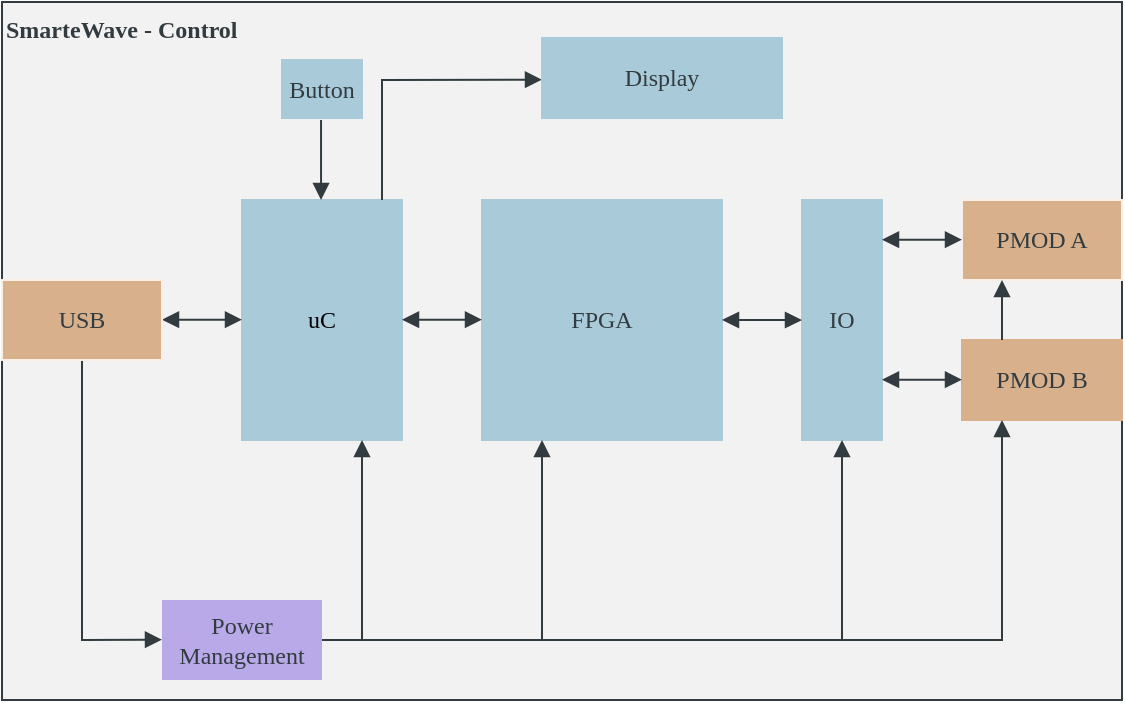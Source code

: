 <mxfile version="22.0.8" type="github" pages="2">
  <diagram name="Page-1" id="OlIUwpDXIGgurFwwByhu">
    <mxGraphModel dx="2060" dy="1096" grid="1" gridSize="10" guides="1" tooltips="1" connect="1" arrows="1" fold="1" page="1" pageScale="1" pageWidth="850" pageHeight="1100" math="0" shadow="0">
      <root>
        <mxCell id="0" />
        <mxCell id="1" parent="0" />
        <mxCell id="feag8_f_9WW_3Zf_LPH9-38" value="SmarteWave - Control" style="rounded=0;whiteSpace=wrap;html=1;fillColor=#F2F2F2;strokeColor=#323C40;fontColor=#323C40;align=left;verticalAlign=top;fontStyle=1;fontFamily=Calibri;" parent="1" vertex="1">
          <mxGeometry x="200" y="10" width="560" height="349" as="geometry" />
        </mxCell>
        <mxCell id="feag8_f_9WW_3Zf_LPH9-1" value="FPGA" style="whiteSpace=wrap;html=1;aspect=fixed;fillColor=#A9CBD9;strokeColor=#a9cbd9;fontColor=#323C40;fontFamily=Calibri;" parent="1" vertex="1">
          <mxGeometry x="440" y="109" width="120" height="120" as="geometry" />
        </mxCell>
        <mxCell id="feag8_f_9WW_3Zf_LPH9-3" value="IO" style="rounded=0;whiteSpace=wrap;html=1;fillColor=#A9CBD9;strokeColor=#a9cbd9;fontColor=#323C40;fontFamily=Calibri;" parent="1" vertex="1">
          <mxGeometry x="600" y="109" width="40" height="120" as="geometry" />
        </mxCell>
        <mxCell id="feag8_f_9WW_3Zf_LPH9-11" value="Button" style="rounded=0;whiteSpace=wrap;html=1;fillColor=#A9CBD9;strokeColor=#a9cbd9;fontColor=#323C40;fontFamily=Calibri;" parent="1" vertex="1">
          <mxGeometry x="340" y="39" width="40" height="29" as="geometry" />
        </mxCell>
        <mxCell id="feag8_f_9WW_3Zf_LPH9-22" value="uC" style="rounded=0;whiteSpace=wrap;html=1;fillColor=#A9CBD9;strokeColor=#a9cbd9;fontFamily=Calibri;" parent="1" vertex="1">
          <mxGeometry x="320" y="109" width="80" height="120" as="geometry" />
        </mxCell>
        <mxCell id="feag8_f_9WW_3Zf_LPH9-25" value="PMOD A" style="rounded=0;whiteSpace=wrap;html=1;fillColor=#D9B08C;strokeColor=#F7EFE8;fontColor=#323C40;fontFamily=Calibri;" parent="1" vertex="1">
          <mxGeometry x="680" y="109" width="80" height="40" as="geometry" />
        </mxCell>
        <mxCell id="feag8_f_9WW_3Zf_LPH9-27" value="PMOD B" style="rounded=0;whiteSpace=wrap;html=1;fillColor=#D9B08C;strokeColor=#D9B08C;fontColor=#323C40;fontFamily=Calibri;" parent="1" vertex="1">
          <mxGeometry x="680" y="179" width="80" height="40" as="geometry" />
        </mxCell>
        <mxCell id="feag8_f_9WW_3Zf_LPH9-28" value="Power&lt;br style=&quot;border-color: var(--border-color);&quot;&gt;Management" style="rounded=0;whiteSpace=wrap;html=1;fontColor=#323C40;fontFamily=Calibri;fillColor=#B9A9E8;strokeColor=none;" parent="1" vertex="1">
          <mxGeometry x="280" y="309" width="80" height="40" as="geometry" />
        </mxCell>
        <mxCell id="feag8_f_9WW_3Zf_LPH9-42" value="" style="endArrow=block;startArrow=block;html=1;rounded=0;strokeColor=#323C40;startFill=1;endFill=1;entryX=0;entryY=0.5;entryDx=0;entryDy=0;exitX=1;exitY=0.5;exitDx=0;exitDy=0;" parent="1" source="feag8_f_9WW_3Zf_LPH9-1" target="feag8_f_9WW_3Zf_LPH9-3" edge="1">
          <mxGeometry width="50" height="50" relative="1" as="geometry">
            <mxPoint x="540" y="269" as="sourcePoint" />
            <mxPoint x="590" y="219" as="targetPoint" />
          </mxGeometry>
        </mxCell>
        <mxCell id="feag8_f_9WW_3Zf_LPH9-43" value="" style="endArrow=block;startArrow=block;html=1;rounded=0;strokeColor=#323C40;startFill=1;endFill=1;entryX=0;entryY=0.5;entryDx=0;entryDy=0;exitX=1;exitY=0.5;exitDx=0;exitDy=0;" parent="1" edge="1">
          <mxGeometry width="50" height="50" relative="1" as="geometry">
            <mxPoint x="640" y="128.83" as="sourcePoint" />
            <mxPoint x="680" y="128.83" as="targetPoint" />
          </mxGeometry>
        </mxCell>
        <mxCell id="feag8_f_9WW_3Zf_LPH9-44" value="" style="endArrow=block;startArrow=block;html=1;rounded=0;strokeColor=#323C40;startFill=1;endFill=1;entryX=0;entryY=0.5;entryDx=0;entryDy=0;exitX=1;exitY=0.5;exitDx=0;exitDy=0;" parent="1" edge="1">
          <mxGeometry width="50" height="50" relative="1" as="geometry">
            <mxPoint x="640" y="198.83" as="sourcePoint" />
            <mxPoint x="680" y="198.83" as="targetPoint" />
          </mxGeometry>
        </mxCell>
        <mxCell id="feag8_f_9WW_3Zf_LPH9-45" value="" style="endArrow=block;startArrow=block;html=1;rounded=0;strokeColor=#323C40;startFill=1;endFill=1;entryX=0;entryY=0.5;entryDx=0;entryDy=0;exitX=1;exitY=0.5;exitDx=0;exitDy=0;" parent="1" edge="1">
          <mxGeometry width="50" height="50" relative="1" as="geometry">
            <mxPoint x="400" y="168.83" as="sourcePoint" />
            <mxPoint x="440" y="168.83" as="targetPoint" />
          </mxGeometry>
        </mxCell>
        <mxCell id="feag8_f_9WW_3Zf_LPH9-46" value="" style="endArrow=block;startArrow=none;html=1;rounded=0;strokeColor=#323C40;startFill=0;endFill=1;entryX=0;entryY=0.5;entryDx=0;entryDy=0;exitX=0.5;exitY=0;exitDx=0;exitDy=0;" parent="1" edge="1">
          <mxGeometry width="50" height="50" relative="1" as="geometry">
            <mxPoint x="390" y="109" as="sourcePoint" />
            <mxPoint x="470" y="48.83" as="targetPoint" />
            <Array as="points">
              <mxPoint x="390" y="49" />
            </Array>
          </mxGeometry>
        </mxCell>
        <mxCell id="feag8_f_9WW_3Zf_LPH9-47" value="" style="endArrow=block;startArrow=block;html=1;rounded=0;strokeColor=#323C40;startFill=1;endFill=1;entryX=0;entryY=0.5;entryDx=0;entryDy=0;exitX=1;exitY=0.5;exitDx=0;exitDy=0;" parent="1" edge="1">
          <mxGeometry width="50" height="50" relative="1" as="geometry">
            <mxPoint x="280" y="168.83" as="sourcePoint" />
            <mxPoint x="320" y="168.83" as="targetPoint" />
          </mxGeometry>
        </mxCell>
        <mxCell id="feag8_f_9WW_3Zf_LPH9-48" value="" style="endArrow=block;startArrow=none;html=1;rounded=0;strokeColor=#323C40;startFill=0;endFill=1;entryX=0;entryY=0.5;entryDx=0;entryDy=0;" parent="1" edge="1">
          <mxGeometry width="50" height="50" relative="1" as="geometry">
            <mxPoint x="240" y="189" as="sourcePoint" />
            <mxPoint x="280" y="328.83" as="targetPoint" />
            <Array as="points">
              <mxPoint x="240" y="329" />
            </Array>
          </mxGeometry>
        </mxCell>
        <mxCell id="feag8_f_9WW_3Zf_LPH9-26" value="USB" style="rounded=0;whiteSpace=wrap;html=1;fillColor=#D9B08C;strokeColor=#F7EFE8;fontColor=#323C40;fontFamily=Calibri;" parent="1" vertex="1">
          <mxGeometry x="200" y="149" width="80" height="40" as="geometry" />
        </mxCell>
        <mxCell id="feag8_f_9WW_3Zf_LPH9-49" value="" style="endArrow=block;startArrow=none;html=1;rounded=0;strokeColor=#323C40;startFill=0;endFill=1;exitX=1;exitY=0.5;exitDx=0;exitDy=0;entryX=0.75;entryY=1;entryDx=0;entryDy=0;" parent="1" source="feag8_f_9WW_3Zf_LPH9-28" target="feag8_f_9WW_3Zf_LPH9-22" edge="1">
          <mxGeometry width="50" height="50" relative="1" as="geometry">
            <mxPoint x="340" y="229" as="sourcePoint" />
            <mxPoint x="530" y="319" as="targetPoint" />
            <Array as="points">
              <mxPoint x="380" y="329" />
            </Array>
          </mxGeometry>
        </mxCell>
        <mxCell id="feag8_f_9WW_3Zf_LPH9-50" value="" style="endArrow=block;startArrow=none;html=1;rounded=0;strokeColor=#323C40;startFill=0;endFill=1;entryX=0.25;entryY=1;entryDx=0;entryDy=0;" parent="1" target="feag8_f_9WW_3Zf_LPH9-1" edge="1">
          <mxGeometry width="50" height="50" relative="1" as="geometry">
            <mxPoint x="380" y="329" as="sourcePoint" />
            <mxPoint x="390" y="239" as="targetPoint" />
            <Array as="points">
              <mxPoint x="470" y="329" />
            </Array>
          </mxGeometry>
        </mxCell>
        <mxCell id="feag8_f_9WW_3Zf_LPH9-51" value="" style="endArrow=block;startArrow=none;html=1;rounded=0;strokeColor=#323C40;startFill=0;endFill=1;exitX=0.25;exitY=0;exitDx=0;exitDy=0;" parent="1" edge="1">
          <mxGeometry width="50" height="50" relative="1" as="geometry">
            <mxPoint x="359.52" y="69" as="sourcePoint" />
            <mxPoint x="359.52" y="109" as="targetPoint" />
            <Array as="points" />
          </mxGeometry>
        </mxCell>
        <mxCell id="feag8_f_9WW_3Zf_LPH9-52" value="" style="endArrow=block;startArrow=none;html=1;rounded=0;strokeColor=#323C40;startFill=0;endFill=1;entryX=0.25;entryY=1;entryDx=0;entryDy=0;" parent="1" target="feag8_f_9WW_3Zf_LPH9-27" edge="1">
          <mxGeometry width="50" height="50" relative="1" as="geometry">
            <mxPoint x="620" y="329" as="sourcePoint" />
            <mxPoint x="770" y="229" as="targetPoint" />
            <Array as="points">
              <mxPoint x="700" y="329" />
            </Array>
          </mxGeometry>
        </mxCell>
        <mxCell id="feag8_f_9WW_3Zf_LPH9-54" value="" style="endArrow=block;startArrow=none;html=1;rounded=0;strokeColor=#323C40;startFill=0;endFill=1;entryX=0.25;entryY=1;entryDx=0;entryDy=0;" parent="1" edge="1">
          <mxGeometry width="50" height="50" relative="1" as="geometry">
            <mxPoint x="470" y="329" as="sourcePoint" />
            <mxPoint x="620" y="229" as="targetPoint" />
            <Array as="points">
              <mxPoint x="620" y="329" />
            </Array>
          </mxGeometry>
        </mxCell>
        <mxCell id="feag8_f_9WW_3Zf_LPH9-55" value="" style="endArrow=block;startArrow=none;html=1;rounded=0;strokeColor=#323C40;startFill=0;endFill=1;entryX=0.25;entryY=1;entryDx=0;entryDy=0;exitX=0.25;exitY=0;exitDx=0;exitDy=0;" parent="1" edge="1">
          <mxGeometry width="50" height="50" relative="1" as="geometry">
            <mxPoint x="700" y="179" as="sourcePoint" />
            <mxPoint x="700" y="149" as="targetPoint" />
            <Array as="points" />
          </mxGeometry>
        </mxCell>
        <mxCell id="feag8_f_9WW_3Zf_LPH9-56" value="Display" style="rounded=0;whiteSpace=wrap;html=1;fillColor=#A9CBD9;strokeColor=#a9cbd9;fontColor=#323C40;fontFamily=Calibri;" parent="1" vertex="1">
          <mxGeometry x="470" y="28" width="120" height="40" as="geometry" />
        </mxCell>
      </root>
    </mxGraphModel>
  </diagram>
  <diagram id="3JsogSMdiDntE6kKhQ1s" name="Page-2">
    <mxGraphModel dx="2567" dy="2013" grid="1" gridSize="10" guides="1" tooltips="1" connect="1" arrows="1" fold="1" page="1" pageScale="1" pageWidth="850" pageHeight="1100" math="0" shadow="0">
      <root>
        <mxCell id="0" />
        <mxCell id="1" parent="0" />
        <mxCell id="hAvEALI3WzZGTtvLvoKw-1" value="SmarteWave - Control&lt;br&gt;Top View" style="rounded=0;whiteSpace=wrap;html=1;fillColor=#F2F2F2;strokeColor=#323C40;fontColor=#323C40;align=left;verticalAlign=top;fontStyle=1;fontFamily=Calibri;" vertex="1" parent="1">
          <mxGeometry x="-160" y="-280" width="640" height="1160" as="geometry" />
        </mxCell>
        <mxCell id="hAvEALI3WzZGTtvLvoKw-2" value="" style="rounded=0;whiteSpace=wrap;html=1;fillColor=#F2F2F2;strokeColor=#323C40;fontColor=#323C40;align=left;verticalAlign=top;fontStyle=1;fontFamily=Calibri;" vertex="1" parent="1">
          <mxGeometry x="-380" y="750" width="110" height="160" as="geometry" />
        </mxCell>
        <mxCell id="MLzymx60KR2wBD0L50qH-2" value="" style="group" vertex="1" connectable="0" parent="1">
          <mxGeometry x="320" y="340" width="320" height="520" as="geometry" />
        </mxCell>
        <mxCell id="37tgJweZJJM_53HiOo2Y-1" value="PMOD A" style="rounded=0;whiteSpace=wrap;html=1;fillColor=#D9B08C;strokeColor=#D9B08C;fontColor=#323C40;fontFamily=Calibri;align=left;verticalAlign=top;fontStyle=1;fontSize=16;" vertex="1" parent="MLzymx60KR2wBD0L50qH-2">
          <mxGeometry width="140" height="520" as="geometry" />
        </mxCell>
        <mxCell id="LA8gHWQYZvQIcskHExHp-1" value="" style="endArrow=none;startArrow=none;html=1;rounded=0;strokeColor=#323C40;startFill=0;endFill=0;fontFamily=Calibri;" edge="1" parent="MLzymx60KR2wBD0L50qH-2">
          <mxGeometry width="50" height="50" relative="1" as="geometry">
            <mxPoint x="120" y="79.8" as="sourcePoint" />
            <mxPoint x="200" y="79.8" as="targetPoint" />
            <Array as="points" />
          </mxGeometry>
        </mxCell>
        <mxCell id="LA8gHWQYZvQIcskHExHp-2" value="Digital IO A1" style="rounded=1;whiteSpace=wrap;html=1;fontColor=#323C40;fillColor=#A9CBD9;fontFamily=Calibri;strokeColor=none;" vertex="1" parent="MLzymx60KR2wBD0L50qH-2">
          <mxGeometry x="200" y="60" width="120" height="40" as="geometry" />
        </mxCell>
        <mxCell id="LA8gHWQYZvQIcskHExHp-3" value="A1" style="rounded=0;whiteSpace=wrap;html=1;fontFamily=Calibri;" vertex="1" parent="MLzymx60KR2wBD0L50qH-2">
          <mxGeometry x="80" y="60" width="40" height="40" as="geometry" />
        </mxCell>
        <mxCell id="LA8gHWQYZvQIcskHExHp-4" value="A7" style="rounded=0;whiteSpace=wrap;html=1;fontFamily=Calibri;" vertex="1" parent="MLzymx60KR2wBD0L50qH-2">
          <mxGeometry x="20" y="60" width="40" height="40" as="geometry" />
        </mxCell>
        <mxCell id="khYNeEsd3ngcugt2-hiK-1" value="" style="endArrow=none;startArrow=none;html=1;rounded=0;strokeColor=#323C40;startFill=0;endFill=0;exitX=0.5;exitY=0;exitDx=0;exitDy=0;entryX=0;entryY=0.5;entryDx=0;entryDy=0;fontFamily=Calibri;" edge="1" parent="MLzymx60KR2wBD0L50qH-2" source="LA8gHWQYZvQIcskHExHp-4" target="khYNeEsd3ngcugt2-hiK-2">
          <mxGeometry width="50" height="50" relative="1" as="geometry">
            <mxPoint x="70" y="29.6" as="sourcePoint" />
            <mxPoint x="190" y="40" as="targetPoint" />
            <Array as="points">
              <mxPoint x="40" y="40" />
            </Array>
          </mxGeometry>
        </mxCell>
        <mxCell id="khYNeEsd3ngcugt2-hiK-2" value="Digital IO A7" style="rounded=1;whiteSpace=wrap;html=1;fontColor=#323C40;fillColor=#A9CBD9;fontFamily=Calibri;strokeColor=none;" vertex="1" parent="MLzymx60KR2wBD0L50qH-2">
          <mxGeometry x="200" y="20" width="120" height="39.5" as="geometry" />
        </mxCell>
        <mxCell id="khYNeEsd3ngcugt2-hiK-9" value="" style="endArrow=none;startArrow=none;html=1;rounded=0;strokeColor=#323C40;startFill=0;endFill=0;fontFamily=Calibri;" edge="1" parent="MLzymx60KR2wBD0L50qH-2">
          <mxGeometry width="50" height="50" relative="1" as="geometry">
            <mxPoint x="120" y="159.8" as="sourcePoint" />
            <mxPoint x="200" y="159.8" as="targetPoint" />
            <Array as="points" />
          </mxGeometry>
        </mxCell>
        <mxCell id="khYNeEsd3ngcugt2-hiK-10" value="Digital IO A2" style="rounded=1;whiteSpace=wrap;html=1;fontColor=#323C40;fillColor=#A9CBD9;fontFamily=Calibri;strokeColor=none;" vertex="1" parent="MLzymx60KR2wBD0L50qH-2">
          <mxGeometry x="200" y="140" width="120" height="40" as="geometry" />
        </mxCell>
        <mxCell id="khYNeEsd3ngcugt2-hiK-11" value="A2" style="rounded=0;whiteSpace=wrap;html=1;fontFamily=Calibri;" vertex="1" parent="MLzymx60KR2wBD0L50qH-2">
          <mxGeometry x="80" y="140" width="40" height="40" as="geometry" />
        </mxCell>
        <mxCell id="khYNeEsd3ngcugt2-hiK-12" value="A8" style="rounded=0;whiteSpace=wrap;html=1;fontFamily=Calibri;" vertex="1" parent="MLzymx60KR2wBD0L50qH-2">
          <mxGeometry x="20" y="140" width="40" height="40" as="geometry" />
        </mxCell>
        <mxCell id="khYNeEsd3ngcugt2-hiK-13" value="" style="endArrow=none;startArrow=none;html=1;rounded=0;strokeColor=#323C40;startFill=0;endFill=0;exitX=0.5;exitY=0;exitDx=0;exitDy=0;entryX=0;entryY=0.5;entryDx=0;entryDy=0;fontFamily=Calibri;" edge="1" source="khYNeEsd3ngcugt2-hiK-12" target="khYNeEsd3ngcugt2-hiK-14" parent="MLzymx60KR2wBD0L50qH-2">
          <mxGeometry width="50" height="50" relative="1" as="geometry">
            <mxPoint x="70" y="109.6" as="sourcePoint" />
            <mxPoint x="190" y="120" as="targetPoint" />
            <Array as="points">
              <mxPoint x="40" y="120" />
            </Array>
          </mxGeometry>
        </mxCell>
        <mxCell id="khYNeEsd3ngcugt2-hiK-14" value="Digital IO A8" style="rounded=1;whiteSpace=wrap;html=1;fontColor=#323C40;fillColor=#A9CBD9;fontFamily=Calibri;strokeColor=none;" vertex="1" parent="MLzymx60KR2wBD0L50qH-2">
          <mxGeometry x="200" y="100" width="120" height="39.5" as="geometry" />
        </mxCell>
        <mxCell id="khYNeEsd3ngcugt2-hiK-15" value="" style="endArrow=none;startArrow=none;html=1;rounded=0;strokeColor=#323C40;startFill=0;endFill=0;fontFamily=Calibri;" edge="1" parent="MLzymx60KR2wBD0L50qH-2">
          <mxGeometry width="50" height="50" relative="1" as="geometry">
            <mxPoint x="120" y="239.8" as="sourcePoint" />
            <mxPoint x="200" y="239.8" as="targetPoint" />
            <Array as="points" />
          </mxGeometry>
        </mxCell>
        <mxCell id="khYNeEsd3ngcugt2-hiK-16" value="Digital IO A3" style="rounded=1;whiteSpace=wrap;html=1;fontColor=#323C40;fillColor=#A9CBD9;fontFamily=Calibri;strokeColor=none;" vertex="1" parent="MLzymx60KR2wBD0L50qH-2">
          <mxGeometry x="200" y="220" width="120" height="40" as="geometry" />
        </mxCell>
        <mxCell id="khYNeEsd3ngcugt2-hiK-17" value="A3" style="rounded=0;whiteSpace=wrap;html=1;fontFamily=Calibri;" vertex="1" parent="MLzymx60KR2wBD0L50qH-2">
          <mxGeometry x="80" y="220" width="40" height="40" as="geometry" />
        </mxCell>
        <mxCell id="khYNeEsd3ngcugt2-hiK-18" value="A9" style="rounded=0;whiteSpace=wrap;html=1;fontFamily=Calibri;" vertex="1" parent="MLzymx60KR2wBD0L50qH-2">
          <mxGeometry x="20" y="220" width="40" height="40" as="geometry" />
        </mxCell>
        <mxCell id="khYNeEsd3ngcugt2-hiK-19" value="" style="endArrow=none;startArrow=none;html=1;rounded=0;strokeColor=#323C40;startFill=0;endFill=0;exitX=0.5;exitY=0;exitDx=0;exitDy=0;entryX=0;entryY=0.5;entryDx=0;entryDy=0;fontFamily=Calibri;" edge="1" parent="MLzymx60KR2wBD0L50qH-2" source="khYNeEsd3ngcugt2-hiK-18" target="khYNeEsd3ngcugt2-hiK-20">
          <mxGeometry width="50" height="50" relative="1" as="geometry">
            <mxPoint x="70" y="189.6" as="sourcePoint" />
            <mxPoint x="190" y="200" as="targetPoint" />
            <Array as="points">
              <mxPoint x="40" y="200" />
            </Array>
          </mxGeometry>
        </mxCell>
        <mxCell id="khYNeEsd3ngcugt2-hiK-20" value="Digital IO A9" style="rounded=1;whiteSpace=wrap;html=1;fontColor=#323C40;fillColor=#A9CBD9;fontFamily=Calibri;strokeColor=none;" vertex="1" parent="MLzymx60KR2wBD0L50qH-2">
          <mxGeometry x="200" y="180" width="120" height="39.5" as="geometry" />
        </mxCell>
        <mxCell id="khYNeEsd3ngcugt2-hiK-21" value="" style="endArrow=none;startArrow=none;html=1;rounded=0;strokeColor=#323C40;startFill=0;endFill=0;fontFamily=Calibri;" edge="1" parent="MLzymx60KR2wBD0L50qH-2">
          <mxGeometry width="50" height="50" relative="1" as="geometry">
            <mxPoint x="120" y="319.8" as="sourcePoint" />
            <mxPoint x="200" y="319.8" as="targetPoint" />
            <Array as="points" />
          </mxGeometry>
        </mxCell>
        <mxCell id="khYNeEsd3ngcugt2-hiK-22" value="Digital IO A4" style="rounded=1;whiteSpace=wrap;html=1;fontColor=#323C40;fillColor=#A9CBD9;fontFamily=Calibri;strokeColor=none;" vertex="1" parent="MLzymx60KR2wBD0L50qH-2">
          <mxGeometry x="200" y="300" width="120" height="40" as="geometry" />
        </mxCell>
        <mxCell id="khYNeEsd3ngcugt2-hiK-23" value="A4" style="rounded=0;whiteSpace=wrap;html=1;fontFamily=Calibri;" vertex="1" parent="MLzymx60KR2wBD0L50qH-2">
          <mxGeometry x="80" y="300" width="40" height="40" as="geometry" />
        </mxCell>
        <mxCell id="khYNeEsd3ngcugt2-hiK-24" value="A10" style="rounded=0;whiteSpace=wrap;html=1;fontFamily=Calibri;" vertex="1" parent="MLzymx60KR2wBD0L50qH-2">
          <mxGeometry x="20" y="300" width="40" height="40" as="geometry" />
        </mxCell>
        <mxCell id="khYNeEsd3ngcugt2-hiK-25" value="" style="endArrow=none;startArrow=none;html=1;rounded=0;strokeColor=#323C40;startFill=0;endFill=0;exitX=0.5;exitY=0;exitDx=0;exitDy=0;entryX=0;entryY=0.5;entryDx=0;entryDy=0;fontFamily=Calibri;" edge="1" parent="MLzymx60KR2wBD0L50qH-2" source="khYNeEsd3ngcugt2-hiK-24" target="khYNeEsd3ngcugt2-hiK-26">
          <mxGeometry width="50" height="50" relative="1" as="geometry">
            <mxPoint x="70" y="269.6" as="sourcePoint" />
            <mxPoint x="190" y="280" as="targetPoint" />
            <Array as="points">
              <mxPoint x="40" y="280" />
            </Array>
          </mxGeometry>
        </mxCell>
        <mxCell id="khYNeEsd3ngcugt2-hiK-26" value="Digital IO A10" style="rounded=1;whiteSpace=wrap;html=1;fontColor=#323C40;fillColor=#A9CBD9;fontFamily=Calibri;strokeColor=none;" vertex="1" parent="MLzymx60KR2wBD0L50qH-2">
          <mxGeometry x="200" y="260" width="120" height="39.5" as="geometry" />
        </mxCell>
        <mxCell id="khYNeEsd3ngcugt2-hiK-27" value="" style="endArrow=none;startArrow=none;html=1;rounded=0;strokeColor=#323C40;startFill=0;endFill=0;fontFamily=Calibri;" edge="1" parent="MLzymx60KR2wBD0L50qH-2">
          <mxGeometry width="50" height="50" relative="1" as="geometry">
            <mxPoint x="120" y="399.8" as="sourcePoint" />
            <mxPoint x="200" y="399.8" as="targetPoint" />
            <Array as="points" />
          </mxGeometry>
        </mxCell>
        <mxCell id="khYNeEsd3ngcugt2-hiK-28" value="GND" style="rounded=1;whiteSpace=wrap;html=1;fontColor=#F2F2F2;fillColor=#323C40;strokeColor=none;fontFamily=Calibri;" vertex="1" parent="MLzymx60KR2wBD0L50qH-2">
          <mxGeometry x="200" y="380" width="120" height="40" as="geometry" />
        </mxCell>
        <mxCell id="khYNeEsd3ngcugt2-hiK-29" value="A5" style="rounded=0;whiteSpace=wrap;html=1;fontFamily=Calibri;" vertex="1" parent="MLzymx60KR2wBD0L50qH-2">
          <mxGeometry x="80" y="380" width="40" height="40" as="geometry" />
        </mxCell>
        <mxCell id="khYNeEsd3ngcugt2-hiK-30" value="A11" style="rounded=0;whiteSpace=wrap;html=1;fontFamily=Calibri;" vertex="1" parent="MLzymx60KR2wBD0L50qH-2">
          <mxGeometry x="20" y="380" width="40" height="40" as="geometry" />
        </mxCell>
        <mxCell id="khYNeEsd3ngcugt2-hiK-31" value="" style="endArrow=none;startArrow=none;html=1;rounded=0;strokeColor=#323C40;startFill=0;endFill=0;exitX=0.5;exitY=0;exitDx=0;exitDy=0;entryX=0;entryY=0.5;entryDx=0;entryDy=0;fontFamily=Calibri;" edge="1" parent="MLzymx60KR2wBD0L50qH-2" source="khYNeEsd3ngcugt2-hiK-30" target="khYNeEsd3ngcugt2-hiK-32">
          <mxGeometry width="50" height="50" relative="1" as="geometry">
            <mxPoint x="70" y="349.6" as="sourcePoint" />
            <mxPoint x="190" y="360" as="targetPoint" />
            <Array as="points">
              <mxPoint x="40" y="360" />
            </Array>
          </mxGeometry>
        </mxCell>
        <mxCell id="khYNeEsd3ngcugt2-hiK-32" value="GND" style="rounded=1;whiteSpace=wrap;html=1;fontColor=#F2F2F2;fillColor=#323C40;strokeColor=none;fontFamily=Calibri;" vertex="1" parent="MLzymx60KR2wBD0L50qH-2">
          <mxGeometry x="200" y="340" width="120" height="39.5" as="geometry" />
        </mxCell>
        <mxCell id="khYNeEsd3ngcugt2-hiK-33" value="" style="endArrow=none;startArrow=none;html=1;rounded=0;strokeColor=#323C40;startFill=0;endFill=0;fontFamily=Calibri;" edge="1" parent="MLzymx60KR2wBD0L50qH-2">
          <mxGeometry width="50" height="50" relative="1" as="geometry">
            <mxPoint x="120" y="479.8" as="sourcePoint" />
            <mxPoint x="200" y="479.8" as="targetPoint" />
            <Array as="points" />
          </mxGeometry>
        </mxCell>
        <mxCell id="khYNeEsd3ngcugt2-hiK-34" value="VDDIO" style="rounded=1;whiteSpace=wrap;html=1;fontColor=#323C40;fillColor=#E64C3C;fontFamily=Calibri;strokeColor=none;" vertex="1" parent="MLzymx60KR2wBD0L50qH-2">
          <mxGeometry x="200" y="460" width="120" height="40" as="geometry" />
        </mxCell>
        <mxCell id="khYNeEsd3ngcugt2-hiK-35" value="A6" style="rounded=0;whiteSpace=wrap;html=1;fontFamily=Calibri;" vertex="1" parent="MLzymx60KR2wBD0L50qH-2">
          <mxGeometry x="80" y="460" width="40" height="40" as="geometry" />
        </mxCell>
        <mxCell id="khYNeEsd3ngcugt2-hiK-36" value="A12" style="rounded=0;whiteSpace=wrap;html=1;fontFamily=Calibri;" vertex="1" parent="MLzymx60KR2wBD0L50qH-2">
          <mxGeometry x="20" y="460" width="40" height="40" as="geometry" />
        </mxCell>
        <mxCell id="khYNeEsd3ngcugt2-hiK-37" value="" style="endArrow=none;startArrow=none;html=1;rounded=0;strokeColor=#323C40;startFill=0;endFill=0;exitX=0.5;exitY=0;exitDx=0;exitDy=0;entryX=0;entryY=0.5;entryDx=0;entryDy=0;fontFamily=Calibri;" edge="1" parent="MLzymx60KR2wBD0L50qH-2" source="khYNeEsd3ngcugt2-hiK-36" target="khYNeEsd3ngcugt2-hiK-38">
          <mxGeometry width="50" height="50" relative="1" as="geometry">
            <mxPoint x="70" y="429.6" as="sourcePoint" />
            <mxPoint x="190" y="440" as="targetPoint" />
            <Array as="points">
              <mxPoint x="40" y="440" />
            </Array>
          </mxGeometry>
        </mxCell>
        <mxCell id="khYNeEsd3ngcugt2-hiK-38" value="VDDIO" style="rounded=1;whiteSpace=wrap;html=1;fontColor=#323C40;fillColor=#E64C3C;fontFamily=Calibri;strokeColor=none;" vertex="1" parent="MLzymx60KR2wBD0L50qH-2">
          <mxGeometry x="200" y="420" width="120" height="39.5" as="geometry" />
        </mxCell>
        <mxCell id="MLzymx60KR2wBD0L50qH-41" value="" style="group" vertex="1" connectable="0" parent="1">
          <mxGeometry x="320" y="-240" width="320" height="520" as="geometry" />
        </mxCell>
        <mxCell id="MLzymx60KR2wBD0L50qH-42" value="PMOD B" style="rounded=0;whiteSpace=wrap;html=1;fillColor=#D9B08C;strokeColor=#D9B08C;fontColor=#323C40;fontFamily=Calibri;align=left;verticalAlign=top;fontStyle=1;fontSize=16;" vertex="1" parent="MLzymx60KR2wBD0L50qH-41">
          <mxGeometry width="140" height="520" as="geometry" />
        </mxCell>
        <mxCell id="MLzymx60KR2wBD0L50qH-43" value="" style="endArrow=none;startArrow=none;html=1;rounded=0;strokeColor=#323C40;startFill=0;endFill=0;fontFamily=Calibri;" edge="1" parent="MLzymx60KR2wBD0L50qH-41">
          <mxGeometry width="50" height="50" relative="1" as="geometry">
            <mxPoint x="120" y="79.8" as="sourcePoint" />
            <mxPoint x="200" y="79.8" as="targetPoint" />
            <Array as="points" />
          </mxGeometry>
        </mxCell>
        <mxCell id="MLzymx60KR2wBD0L50qH-44" value="Digital IO B1" style="rounded=1;whiteSpace=wrap;html=1;fontColor=#323C40;fillColor=#A9CBD9;fontFamily=Calibri;strokeColor=none;" vertex="1" parent="MLzymx60KR2wBD0L50qH-41">
          <mxGeometry x="200" y="60" width="120" height="40" as="geometry" />
        </mxCell>
        <mxCell id="MLzymx60KR2wBD0L50qH-45" value="B1" style="rounded=0;whiteSpace=wrap;html=1;fontFamily=Calibri;" vertex="1" parent="MLzymx60KR2wBD0L50qH-41">
          <mxGeometry x="80" y="60" width="40" height="40" as="geometry" />
        </mxCell>
        <mxCell id="MLzymx60KR2wBD0L50qH-46" value="B7" style="rounded=0;whiteSpace=wrap;html=1;fontFamily=Calibri;" vertex="1" parent="MLzymx60KR2wBD0L50qH-41">
          <mxGeometry x="20" y="60" width="40" height="40" as="geometry" />
        </mxCell>
        <mxCell id="MLzymx60KR2wBD0L50qH-47" value="" style="endArrow=none;startArrow=none;html=1;rounded=0;strokeColor=#323C40;startFill=0;endFill=0;exitX=0.5;exitY=0;exitDx=0;exitDy=0;entryX=0;entryY=0.5;entryDx=0;entryDy=0;fontFamily=Calibri;" edge="1" parent="MLzymx60KR2wBD0L50qH-41" source="MLzymx60KR2wBD0L50qH-46" target="MLzymx60KR2wBD0L50qH-48">
          <mxGeometry width="50" height="50" relative="1" as="geometry">
            <mxPoint x="70" y="29.6" as="sourcePoint" />
            <mxPoint x="190" y="40" as="targetPoint" />
            <Array as="points">
              <mxPoint x="40" y="40" />
            </Array>
          </mxGeometry>
        </mxCell>
        <mxCell id="MLzymx60KR2wBD0L50qH-48" value="Digital IO B7" style="rounded=1;whiteSpace=wrap;html=1;fontColor=#323C40;fillColor=#A9CBD9;fontFamily=Calibri;strokeColor=none;" vertex="1" parent="MLzymx60KR2wBD0L50qH-41">
          <mxGeometry x="200" y="20" width="120" height="39.5" as="geometry" />
        </mxCell>
        <mxCell id="MLzymx60KR2wBD0L50qH-49" value="" style="endArrow=none;startArrow=none;html=1;rounded=0;strokeColor=#323C40;startFill=0;endFill=0;fontFamily=Calibri;" edge="1" parent="MLzymx60KR2wBD0L50qH-41">
          <mxGeometry width="50" height="50" relative="1" as="geometry">
            <mxPoint x="120" y="159.8" as="sourcePoint" />
            <mxPoint x="200" y="159.8" as="targetPoint" />
            <Array as="points" />
          </mxGeometry>
        </mxCell>
        <mxCell id="MLzymx60KR2wBD0L50qH-50" value="Digital IO B2" style="rounded=1;whiteSpace=wrap;html=1;fontColor=#323C40;fillColor=#A9CBD9;fontFamily=Calibri;strokeColor=none;" vertex="1" parent="MLzymx60KR2wBD0L50qH-41">
          <mxGeometry x="200" y="140" width="120" height="40" as="geometry" />
        </mxCell>
        <mxCell id="MLzymx60KR2wBD0L50qH-51" value="B2" style="rounded=0;whiteSpace=wrap;html=1;fontFamily=Calibri;" vertex="1" parent="MLzymx60KR2wBD0L50qH-41">
          <mxGeometry x="80" y="140" width="40" height="40" as="geometry" />
        </mxCell>
        <mxCell id="MLzymx60KR2wBD0L50qH-52" value="B8" style="rounded=0;whiteSpace=wrap;html=1;fontFamily=Calibri;" vertex="1" parent="MLzymx60KR2wBD0L50qH-41">
          <mxGeometry x="20" y="140" width="40" height="40" as="geometry" />
        </mxCell>
        <mxCell id="MLzymx60KR2wBD0L50qH-53" value="" style="endArrow=none;startArrow=none;html=1;rounded=0;strokeColor=#323C40;startFill=0;endFill=0;exitX=0.5;exitY=0;exitDx=0;exitDy=0;entryX=0;entryY=0.5;entryDx=0;entryDy=0;fontFamily=Calibri;" edge="1" parent="MLzymx60KR2wBD0L50qH-41" source="MLzymx60KR2wBD0L50qH-52" target="MLzymx60KR2wBD0L50qH-54">
          <mxGeometry width="50" height="50" relative="1" as="geometry">
            <mxPoint x="70" y="109.6" as="sourcePoint" />
            <mxPoint x="190" y="120" as="targetPoint" />
            <Array as="points">
              <mxPoint x="40" y="120" />
            </Array>
          </mxGeometry>
        </mxCell>
        <mxCell id="MLzymx60KR2wBD0L50qH-54" value="Digital IO B8" style="rounded=1;whiteSpace=wrap;html=1;fontColor=#323C40;fillColor=#A9CBD9;fontFamily=Calibri;strokeColor=none;" vertex="1" parent="MLzymx60KR2wBD0L50qH-41">
          <mxGeometry x="200" y="100" width="120" height="39.5" as="geometry" />
        </mxCell>
        <mxCell id="MLzymx60KR2wBD0L50qH-55" value="" style="endArrow=none;startArrow=none;html=1;rounded=0;strokeColor=#323C40;startFill=0;endFill=0;fontFamily=Calibri;" edge="1" parent="MLzymx60KR2wBD0L50qH-41">
          <mxGeometry width="50" height="50" relative="1" as="geometry">
            <mxPoint x="120" y="239.8" as="sourcePoint" />
            <mxPoint x="200" y="239.8" as="targetPoint" />
            <Array as="points" />
          </mxGeometry>
        </mxCell>
        <mxCell id="MLzymx60KR2wBD0L50qH-56" value="Digital IO B3" style="rounded=1;whiteSpace=wrap;html=1;fontColor=#323C40;fillColor=#A9CBD9;fontFamily=Calibri;strokeColor=none;" vertex="1" parent="MLzymx60KR2wBD0L50qH-41">
          <mxGeometry x="200" y="220" width="120" height="40" as="geometry" />
        </mxCell>
        <mxCell id="MLzymx60KR2wBD0L50qH-57" value="B3" style="rounded=0;whiteSpace=wrap;html=1;fontFamily=Calibri;" vertex="1" parent="MLzymx60KR2wBD0L50qH-41">
          <mxGeometry x="80" y="220" width="40" height="40" as="geometry" />
        </mxCell>
        <mxCell id="MLzymx60KR2wBD0L50qH-58" value="B9" style="rounded=0;whiteSpace=wrap;html=1;fontFamily=Calibri;" vertex="1" parent="MLzymx60KR2wBD0L50qH-41">
          <mxGeometry x="20" y="220" width="40" height="40" as="geometry" />
        </mxCell>
        <mxCell id="MLzymx60KR2wBD0L50qH-59" value="" style="endArrow=none;startArrow=none;html=1;rounded=0;strokeColor=#323C40;startFill=0;endFill=0;exitX=0.5;exitY=0;exitDx=0;exitDy=0;entryX=0;entryY=0.5;entryDx=0;entryDy=0;fontFamily=Calibri;" edge="1" parent="MLzymx60KR2wBD0L50qH-41" source="MLzymx60KR2wBD0L50qH-58" target="MLzymx60KR2wBD0L50qH-60">
          <mxGeometry width="50" height="50" relative="1" as="geometry">
            <mxPoint x="70" y="189.6" as="sourcePoint" />
            <mxPoint x="190" y="200" as="targetPoint" />
            <Array as="points">
              <mxPoint x="40" y="200" />
            </Array>
          </mxGeometry>
        </mxCell>
        <mxCell id="MLzymx60KR2wBD0L50qH-60" value="Digital IO B9" style="rounded=1;whiteSpace=wrap;html=1;fontColor=#323C40;fillColor=#A9CBD9;fontFamily=Calibri;strokeColor=none;" vertex="1" parent="MLzymx60KR2wBD0L50qH-41">
          <mxGeometry x="200" y="180" width="120" height="39.5" as="geometry" />
        </mxCell>
        <mxCell id="MLzymx60KR2wBD0L50qH-61" value="" style="endArrow=none;startArrow=none;html=1;rounded=0;strokeColor=#323C40;startFill=0;endFill=0;fontFamily=Calibri;" edge="1" parent="MLzymx60KR2wBD0L50qH-41">
          <mxGeometry width="50" height="50" relative="1" as="geometry">
            <mxPoint x="120" y="319.8" as="sourcePoint" />
            <mxPoint x="200" y="319.8" as="targetPoint" />
            <Array as="points" />
          </mxGeometry>
        </mxCell>
        <mxCell id="MLzymx60KR2wBD0L50qH-62" value="Digital IO B4" style="rounded=1;whiteSpace=wrap;html=1;fontColor=#323C40;fillColor=#A9CBD9;fontFamily=Calibri;strokeColor=none;" vertex="1" parent="MLzymx60KR2wBD0L50qH-41">
          <mxGeometry x="200" y="300" width="120" height="40" as="geometry" />
        </mxCell>
        <mxCell id="MLzymx60KR2wBD0L50qH-63" value="B4" style="rounded=0;whiteSpace=wrap;html=1;fontFamily=Calibri;" vertex="1" parent="MLzymx60KR2wBD0L50qH-41">
          <mxGeometry x="80" y="300" width="40" height="40" as="geometry" />
        </mxCell>
        <mxCell id="MLzymx60KR2wBD0L50qH-64" value="B10" style="rounded=0;whiteSpace=wrap;html=1;fontFamily=Calibri;" vertex="1" parent="MLzymx60KR2wBD0L50qH-41">
          <mxGeometry x="20" y="300" width="40" height="40" as="geometry" />
        </mxCell>
        <mxCell id="MLzymx60KR2wBD0L50qH-65" value="" style="endArrow=none;startArrow=none;html=1;rounded=0;strokeColor=#323C40;startFill=0;endFill=0;exitX=0.5;exitY=0;exitDx=0;exitDy=0;entryX=0;entryY=0.5;entryDx=0;entryDy=0;fontFamily=Calibri;" edge="1" parent="MLzymx60KR2wBD0L50qH-41" source="MLzymx60KR2wBD0L50qH-64" target="MLzymx60KR2wBD0L50qH-66">
          <mxGeometry width="50" height="50" relative="1" as="geometry">
            <mxPoint x="70" y="269.6" as="sourcePoint" />
            <mxPoint x="190" y="280" as="targetPoint" />
            <Array as="points">
              <mxPoint x="40" y="280" />
            </Array>
          </mxGeometry>
        </mxCell>
        <mxCell id="MLzymx60KR2wBD0L50qH-66" value="Digital IO B10" style="rounded=1;whiteSpace=wrap;html=1;fontColor=#323C40;fillColor=#A9CBD9;fontFamily=Calibri;strokeColor=none;" vertex="1" parent="MLzymx60KR2wBD0L50qH-41">
          <mxGeometry x="200" y="260" width="120" height="39.5" as="geometry" />
        </mxCell>
        <mxCell id="MLzymx60KR2wBD0L50qH-67" value="" style="endArrow=none;startArrow=none;html=1;rounded=0;strokeColor=#323C40;startFill=0;endFill=0;fontFamily=Calibri;" edge="1" parent="MLzymx60KR2wBD0L50qH-41">
          <mxGeometry width="50" height="50" relative="1" as="geometry">
            <mxPoint x="120" y="399.8" as="sourcePoint" />
            <mxPoint x="200" y="399.8" as="targetPoint" />
            <Array as="points" />
          </mxGeometry>
        </mxCell>
        <mxCell id="MLzymx60KR2wBD0L50qH-68" value="GND" style="rounded=1;whiteSpace=wrap;html=1;fontColor=#F2F2F2;fillColor=#323C40;strokeColor=none;fontFamily=Calibri;" vertex="1" parent="MLzymx60KR2wBD0L50qH-41">
          <mxGeometry x="200" y="380" width="120" height="40" as="geometry" />
        </mxCell>
        <mxCell id="MLzymx60KR2wBD0L50qH-69" value="B5" style="rounded=0;whiteSpace=wrap;html=1;fontFamily=Calibri;" vertex="1" parent="MLzymx60KR2wBD0L50qH-41">
          <mxGeometry x="80" y="380" width="40" height="40" as="geometry" />
        </mxCell>
        <mxCell id="MLzymx60KR2wBD0L50qH-70" value="B11" style="rounded=0;whiteSpace=wrap;html=1;fontFamily=Calibri;" vertex="1" parent="MLzymx60KR2wBD0L50qH-41">
          <mxGeometry x="20" y="380" width="40" height="40" as="geometry" />
        </mxCell>
        <mxCell id="MLzymx60KR2wBD0L50qH-71" value="" style="endArrow=none;startArrow=none;html=1;rounded=0;strokeColor=#323C40;startFill=0;endFill=0;exitX=0.5;exitY=0;exitDx=0;exitDy=0;entryX=0;entryY=0.5;entryDx=0;entryDy=0;fontFamily=Calibri;" edge="1" parent="MLzymx60KR2wBD0L50qH-41" source="MLzymx60KR2wBD0L50qH-70" target="MLzymx60KR2wBD0L50qH-72">
          <mxGeometry width="50" height="50" relative="1" as="geometry">
            <mxPoint x="70" y="349.6" as="sourcePoint" />
            <mxPoint x="190" y="360" as="targetPoint" />
            <Array as="points">
              <mxPoint x="40" y="360" />
            </Array>
          </mxGeometry>
        </mxCell>
        <mxCell id="MLzymx60KR2wBD0L50qH-72" value="GND" style="rounded=1;whiteSpace=wrap;html=1;fontColor=#F2F2F2;fillColor=#323C40;strokeColor=none;fontFamily=Calibri;" vertex="1" parent="MLzymx60KR2wBD0L50qH-41">
          <mxGeometry x="200" y="340" width="120" height="39.5" as="geometry" />
        </mxCell>
        <mxCell id="MLzymx60KR2wBD0L50qH-73" value="" style="endArrow=none;startArrow=none;html=1;rounded=0;strokeColor=#323C40;startFill=0;endFill=0;fontFamily=Calibri;" edge="1" parent="MLzymx60KR2wBD0L50qH-41">
          <mxGeometry width="50" height="50" relative="1" as="geometry">
            <mxPoint x="120" y="479.8" as="sourcePoint" />
            <mxPoint x="200" y="479.8" as="targetPoint" />
            <Array as="points" />
          </mxGeometry>
        </mxCell>
        <mxCell id="MLzymx60KR2wBD0L50qH-74" value="VDDIO" style="rounded=1;whiteSpace=wrap;html=1;fontColor=#323C40;fillColor=#E64C3C;fontFamily=Calibri;strokeColor=none;" vertex="1" parent="MLzymx60KR2wBD0L50qH-41">
          <mxGeometry x="200" y="460" width="120" height="40" as="geometry" />
        </mxCell>
        <mxCell id="MLzymx60KR2wBD0L50qH-75" value="B6" style="rounded=0;whiteSpace=wrap;html=1;fontFamily=Calibri;" vertex="1" parent="MLzymx60KR2wBD0L50qH-41">
          <mxGeometry x="80" y="460" width="40" height="40" as="geometry" />
        </mxCell>
        <mxCell id="MLzymx60KR2wBD0L50qH-76" value="B12" style="rounded=0;whiteSpace=wrap;html=1;fontFamily=Calibri;" vertex="1" parent="MLzymx60KR2wBD0L50qH-41">
          <mxGeometry x="20" y="460" width="40" height="40" as="geometry" />
        </mxCell>
        <mxCell id="MLzymx60KR2wBD0L50qH-77" value="" style="endArrow=none;startArrow=none;html=1;rounded=0;strokeColor=#323C40;startFill=0;endFill=0;exitX=0.5;exitY=0;exitDx=0;exitDy=0;entryX=0;entryY=0.5;entryDx=0;entryDy=0;fontFamily=Calibri;" edge="1" parent="MLzymx60KR2wBD0L50qH-41" source="MLzymx60KR2wBD0L50qH-76" target="MLzymx60KR2wBD0L50qH-78">
          <mxGeometry width="50" height="50" relative="1" as="geometry">
            <mxPoint x="70" y="429.6" as="sourcePoint" />
            <mxPoint x="190" y="440" as="targetPoint" />
            <Array as="points">
              <mxPoint x="40" y="440" />
            </Array>
          </mxGeometry>
        </mxCell>
        <mxCell id="MLzymx60KR2wBD0L50qH-78" value="VDDIO" style="rounded=1;whiteSpace=wrap;html=1;fontColor=#323C40;fillColor=#E64C3C;fontFamily=Calibri;strokeColor=none;" vertex="1" parent="MLzymx60KR2wBD0L50qH-41">
          <mxGeometry x="200" y="420" width="120" height="39.5" as="geometry" />
        </mxCell>
      </root>
    </mxGraphModel>
  </diagram>
</mxfile>

